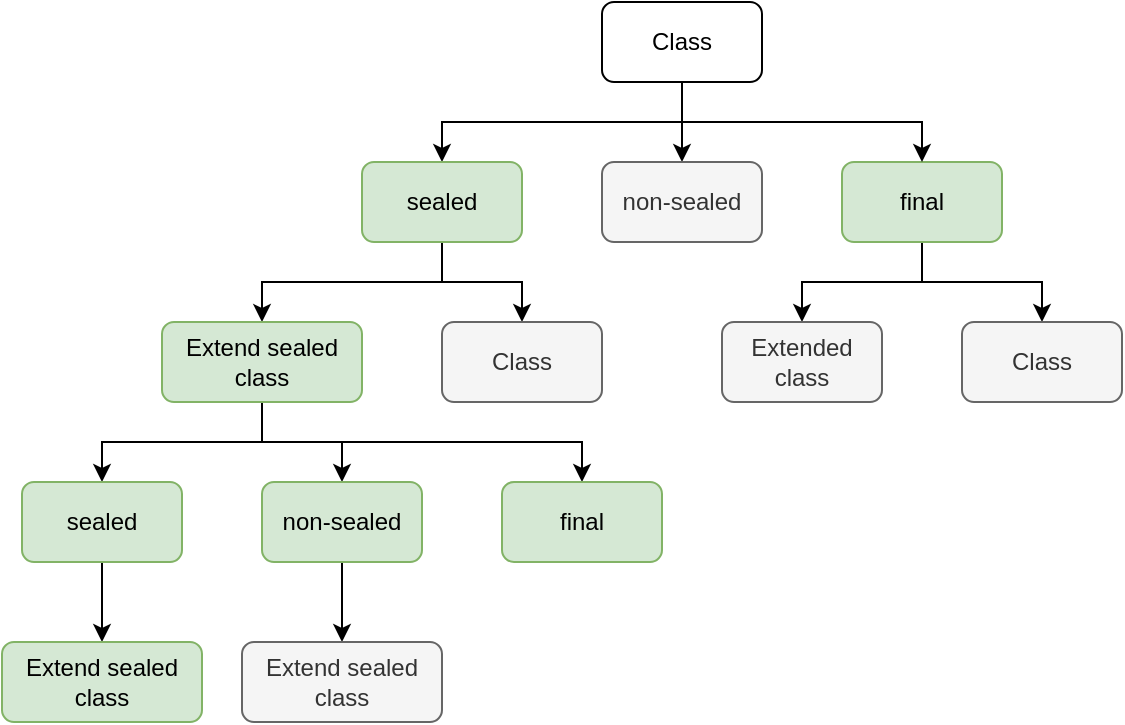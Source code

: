 <mxfile version="26.0.14" pages="4">
  <diagram name="Page-1" id="Y1XRx36WoZQGSGLYm_jw">
    <mxGraphModel dx="1416" dy="715" grid="0" gridSize="10" guides="1" tooltips="1" connect="1" arrows="1" fold="1" page="1" pageScale="1" pageWidth="827" pageHeight="1169" math="0" shadow="0">
      <root>
        <mxCell id="0" />
        <mxCell id="1" parent="0" />
        <mxCell id="uKwft441ilcb6tmGappP-7" style="edgeStyle=orthogonalEdgeStyle;rounded=0;orthogonalLoop=1;jettySize=auto;html=1;exitX=0.5;exitY=1;exitDx=0;exitDy=0;entryX=0.5;entryY=0;entryDx=0;entryDy=0;" parent="1" source="uKwft441ilcb6tmGappP-1" target="uKwft441ilcb6tmGappP-3" edge="1">
          <mxGeometry relative="1" as="geometry" />
        </mxCell>
        <mxCell id="uKwft441ilcb6tmGappP-12" style="edgeStyle=orthogonalEdgeStyle;rounded=0;orthogonalLoop=1;jettySize=auto;html=1;exitX=0.5;exitY=1;exitDx=0;exitDy=0;entryX=0.5;entryY=0;entryDx=0;entryDy=0;" parent="1" source="uKwft441ilcb6tmGappP-1" target="uKwft441ilcb6tmGappP-5" edge="1">
          <mxGeometry relative="1" as="geometry" />
        </mxCell>
        <mxCell id="uKwft441ilcb6tmGappP-1" value="Class" style="rounded=1;whiteSpace=wrap;html=1;" parent="1" vertex="1">
          <mxGeometry x="320" y="120" width="80" height="40" as="geometry" />
        </mxCell>
        <mxCell id="uKwft441ilcb6tmGappP-10" style="edgeStyle=orthogonalEdgeStyle;rounded=0;orthogonalLoop=1;jettySize=auto;html=1;exitX=0.5;exitY=1;exitDx=0;exitDy=0;entryX=0.5;entryY=0;entryDx=0;entryDy=0;" parent="1" source="uKwft441ilcb6tmGappP-3" target="uKwft441ilcb6tmGappP-9" edge="1">
          <mxGeometry relative="1" as="geometry" />
        </mxCell>
        <mxCell id="uKwft441ilcb6tmGappP-13" style="edgeStyle=orthogonalEdgeStyle;rounded=0;orthogonalLoop=1;jettySize=auto;html=1;exitX=0.5;exitY=1;exitDx=0;exitDy=0;entryX=0.5;entryY=0;entryDx=0;entryDy=0;" parent="1" source="uKwft441ilcb6tmGappP-3" target="uKwft441ilcb6tmGappP-11" edge="1">
          <mxGeometry relative="1" as="geometry" />
        </mxCell>
        <mxCell id="uKwft441ilcb6tmGappP-3" value="sealed" style="rounded=1;whiteSpace=wrap;html=1;fillColor=#d5e8d4;strokeColor=#82b366;" parent="1" vertex="1">
          <mxGeometry x="200" y="200" width="80" height="40" as="geometry" />
        </mxCell>
        <mxCell id="uKwft441ilcb6tmGappP-5" value="non-sealed" style="rounded=1;whiteSpace=wrap;html=1;fillColor=#f5f5f5;fontColor=#333333;strokeColor=#666666;" parent="1" vertex="1">
          <mxGeometry x="320" y="200" width="80" height="40" as="geometry" />
        </mxCell>
        <mxCell id="uKwft441ilcb6tmGappP-23" style="edgeStyle=orthogonalEdgeStyle;rounded=0;orthogonalLoop=1;jettySize=auto;html=1;exitX=0.5;exitY=1;exitDx=0;exitDy=0;" parent="1" source="uKwft441ilcb6tmGappP-6" target="uKwft441ilcb6tmGappP-22" edge="1">
          <mxGeometry relative="1" as="geometry" />
        </mxCell>
        <mxCell id="uKwft441ilcb6tmGappP-24" style="edgeStyle=orthogonalEdgeStyle;rounded=0;orthogonalLoop=1;jettySize=auto;html=1;exitX=0.5;exitY=1;exitDx=0;exitDy=0;" parent="1" source="uKwft441ilcb6tmGappP-6" target="uKwft441ilcb6tmGappP-21" edge="1">
          <mxGeometry relative="1" as="geometry" />
        </mxCell>
        <mxCell id="uKwft441ilcb6tmGappP-6" value="final" style="rounded=1;whiteSpace=wrap;html=1;fillColor=#d5e8d4;strokeColor=#82b366;" parent="1" vertex="1">
          <mxGeometry x="440" y="200" width="80" height="40" as="geometry" />
        </mxCell>
        <mxCell id="uKwft441ilcb6tmGappP-8" style="edgeStyle=orthogonalEdgeStyle;rounded=0;orthogonalLoop=1;jettySize=auto;html=1;exitX=0.5;exitY=1;exitDx=0;exitDy=0;entryX=0.5;entryY=0;entryDx=0;entryDy=0;" parent="1" source="uKwft441ilcb6tmGappP-1" target="uKwft441ilcb6tmGappP-6" edge="1">
          <mxGeometry relative="1" as="geometry" />
        </mxCell>
        <mxCell id="uKwft441ilcb6tmGappP-15" style="edgeStyle=orthogonalEdgeStyle;rounded=0;orthogonalLoop=1;jettySize=auto;html=1;exitX=0.5;exitY=1;exitDx=0;exitDy=0;entryX=0.5;entryY=0;entryDx=0;entryDy=0;" parent="1" source="uKwft441ilcb6tmGappP-9" target="uKwft441ilcb6tmGappP-14" edge="1">
          <mxGeometry relative="1" as="geometry" />
        </mxCell>
        <mxCell id="uKwft441ilcb6tmGappP-17" style="edgeStyle=orthogonalEdgeStyle;rounded=0;orthogonalLoop=1;jettySize=auto;html=1;exitX=0.5;exitY=1;exitDx=0;exitDy=0;entryX=0.5;entryY=0;entryDx=0;entryDy=0;" parent="1" source="uKwft441ilcb6tmGappP-9" target="uKwft441ilcb6tmGappP-16" edge="1">
          <mxGeometry relative="1" as="geometry" />
        </mxCell>
        <mxCell id="uKwft441ilcb6tmGappP-19" style="edgeStyle=orthogonalEdgeStyle;rounded=0;orthogonalLoop=1;jettySize=auto;html=1;exitX=0.5;exitY=1;exitDx=0;exitDy=0;entryX=0.5;entryY=0;entryDx=0;entryDy=0;" parent="1" source="uKwft441ilcb6tmGappP-9" target="uKwft441ilcb6tmGappP-18" edge="1">
          <mxGeometry relative="1" as="geometry" />
        </mxCell>
        <mxCell id="uKwft441ilcb6tmGappP-9" value="Extend sealed class" style="rounded=1;whiteSpace=wrap;html=1;fillColor=#d5e8d4;strokeColor=#82b366;" parent="1" vertex="1">
          <mxGeometry x="100" y="280" width="100" height="40" as="geometry" />
        </mxCell>
        <mxCell id="uKwft441ilcb6tmGappP-11" value="Class" style="rounded=1;whiteSpace=wrap;html=1;fillColor=#f5f5f5;fontColor=#333333;strokeColor=#666666;" parent="1" vertex="1">
          <mxGeometry x="240" y="280" width="80" height="40" as="geometry" />
        </mxCell>
        <mxCell id="uKwft441ilcb6tmGappP-28" style="edgeStyle=orthogonalEdgeStyle;rounded=0;orthogonalLoop=1;jettySize=auto;html=1;exitX=0.5;exitY=1;exitDx=0;exitDy=0;entryX=0.5;entryY=0;entryDx=0;entryDy=0;" parent="1" source="uKwft441ilcb6tmGappP-14" target="uKwft441ilcb6tmGappP-26" edge="1">
          <mxGeometry relative="1" as="geometry" />
        </mxCell>
        <mxCell id="uKwft441ilcb6tmGappP-14" value="sealed" style="rounded=1;whiteSpace=wrap;html=1;fillColor=#d5e8d4;strokeColor=#82b366;" parent="1" vertex="1">
          <mxGeometry x="30" y="360" width="80" height="40" as="geometry" />
        </mxCell>
        <mxCell id="uKwft441ilcb6tmGappP-29" style="edgeStyle=orthogonalEdgeStyle;rounded=0;orthogonalLoop=1;jettySize=auto;html=1;exitX=0.5;exitY=1;exitDx=0;exitDy=0;entryX=0.5;entryY=0;entryDx=0;entryDy=0;" parent="1" source="uKwft441ilcb6tmGappP-16" target="uKwft441ilcb6tmGappP-27" edge="1">
          <mxGeometry relative="1" as="geometry" />
        </mxCell>
        <mxCell id="uKwft441ilcb6tmGappP-16" value="non-sealed" style="rounded=1;whiteSpace=wrap;html=1;fillColor=#d5e8d4;strokeColor=#82b366;" parent="1" vertex="1">
          <mxGeometry x="150" y="360" width="80" height="40" as="geometry" />
        </mxCell>
        <mxCell id="uKwft441ilcb6tmGappP-18" value="final" style="rounded=1;whiteSpace=wrap;html=1;fillColor=#d5e8d4;strokeColor=#82b366;" parent="1" vertex="1">
          <mxGeometry x="270" y="360" width="80" height="40" as="geometry" />
        </mxCell>
        <mxCell id="uKwft441ilcb6tmGappP-21" value="Class" style="rounded=1;whiteSpace=wrap;html=1;fillColor=#f5f5f5;fontColor=#333333;strokeColor=#666666;" parent="1" vertex="1">
          <mxGeometry x="500" y="280" width="80" height="40" as="geometry" />
        </mxCell>
        <mxCell id="uKwft441ilcb6tmGappP-22" value="Extended class" style="rounded=1;whiteSpace=wrap;html=1;fillColor=#f5f5f5;fontColor=#333333;strokeColor=#666666;" parent="1" vertex="1">
          <mxGeometry x="380" y="280" width="80" height="40" as="geometry" />
        </mxCell>
        <mxCell id="uKwft441ilcb6tmGappP-26" value="Extend sealed class" style="rounded=1;whiteSpace=wrap;html=1;fillColor=#d5e8d4;strokeColor=#82b366;" parent="1" vertex="1">
          <mxGeometry x="20" y="440" width="100" height="40" as="geometry" />
        </mxCell>
        <mxCell id="uKwft441ilcb6tmGappP-27" value="Extend sealed class" style="rounded=1;whiteSpace=wrap;html=1;fillColor=#f5f5f5;strokeColor=#666666;fontColor=#333333;" parent="1" vertex="1">
          <mxGeometry x="140" y="440" width="100" height="40" as="geometry" />
        </mxCell>
      </root>
    </mxGraphModel>
  </diagram>
  <diagram id="vR49B_GmdktZoVyrqmrl" name="JPA - detach merge refresh">
    <mxGraphModel dx="954" dy="529" grid="0" gridSize="10" guides="1" tooltips="1" connect="1" arrows="1" fold="1" page="1" pageScale="1" pageWidth="827" pageHeight="1169" math="0" shadow="0">
      <root>
        <mxCell id="0" />
        <mxCell id="1" parent="0" />
        <mxCell id="8e2gAmPYL23IriSbPiYr-1" value="" style="shape=cylinder3;whiteSpace=wrap;html=1;boundedLbl=1;backgroundOutline=1;size=15;fillColor=#dae8fc;strokeColor=#6c8ebf;" vertex="1" parent="1">
          <mxGeometry x="360" y="100" width="60" height="80" as="geometry" />
        </mxCell>
        <mxCell id="8e2gAmPYL23IriSbPiYr-2" value="EM" style="text;html=1;align=center;verticalAlign=middle;resizable=0;points=[];autosize=1;strokeColor=none;fillColor=none;" vertex="1" parent="1">
          <mxGeometry x="260" y="125" width="40" height="30" as="geometry" />
        </mxCell>
        <mxCell id="8e2gAmPYL23IriSbPiYr-3" style="edgeStyle=orthogonalEdgeStyle;rounded=0;orthogonalLoop=1;jettySize=auto;html=1;entryX=0;entryY=0.5;entryDx=0;entryDy=0;entryPerimeter=0;" edge="1" parent="1" source="8e2gAmPYL23IriSbPiYr-2" target="8e2gAmPYL23IriSbPiYr-1">
          <mxGeometry relative="1" as="geometry" />
        </mxCell>
        <mxCell id="8e2gAmPYL23IriSbPiYr-8" style="edgeStyle=orthogonalEdgeStyle;rounded=0;orthogonalLoop=1;jettySize=auto;html=1;entryX=0.5;entryY=0;entryDx=0;entryDy=0;" edge="1" parent="1" source="8e2gAmPYL23IriSbPiYr-5" target="8e2gAmPYL23IriSbPiYr-7">
          <mxGeometry relative="1" as="geometry" />
        </mxCell>
        <mxCell id="8e2gAmPYL23IriSbPiYr-5" value="Bean &quot;User&quot;" style="text;html=1;align=center;verticalAlign=middle;resizable=0;points=[];autosize=1;strokeColor=none;fillColor=none;" vertex="1" parent="1">
          <mxGeometry x="120" y="170" width="90" height="30" as="geometry" />
        </mxCell>
        <mxCell id="8e2gAmPYL23IriSbPiYr-6" value="" style="endArrow=classic;html=1;rounded=0;exitX=0.933;exitY=0.033;exitDx=0;exitDy=0;exitPerimeter=0;entryX=-0.025;entryY=0.5;entryDx=0;entryDy=0;entryPerimeter=0;" edge="1" parent="1" source="8e2gAmPYL23IriSbPiYr-5" target="8e2gAmPYL23IriSbPiYr-2">
          <mxGeometry width="50" height="50" relative="1" as="geometry">
            <mxPoint x="340" y="300" as="sourcePoint" />
            <mxPoint x="390" y="250" as="targetPoint" />
          </mxGeometry>
        </mxCell>
        <mxCell id="8e2gAmPYL23IriSbPiYr-7" value="Travail sur le Bean User" style="rounded=0;whiteSpace=wrap;html=1;" vertex="1" parent="1">
          <mxGeometry x="105" y="240" width="120" height="60" as="geometry" />
        </mxCell>
        <mxCell id="8e2gAmPYL23IriSbPiYr-11" value="" style="group" vertex="1" connectable="0" parent="1">
          <mxGeometry x="220" y="147" width="20" height="20" as="geometry" />
        </mxCell>
        <mxCell id="8e2gAmPYL23IriSbPiYr-9" value="" style="endArrow=none;html=1;rounded=0;strokeWidth=2;" edge="1" parent="8e2gAmPYL23IriSbPiYr-11">
          <mxGeometry width="50" height="50" relative="1" as="geometry">
            <mxPoint y="20" as="sourcePoint" />
            <mxPoint x="20" as="targetPoint" />
          </mxGeometry>
        </mxCell>
        <mxCell id="8e2gAmPYL23IriSbPiYr-10" value="" style="endArrow=none;html=1;rounded=0;strokeWidth=2;" edge="1" parent="8e2gAmPYL23IriSbPiYr-11">
          <mxGeometry width="50" height="50" relative="1" as="geometry">
            <mxPoint as="sourcePoint" />
            <mxPoint x="20" y="20" as="targetPoint" />
          </mxGeometry>
        </mxCell>
        <mxCell id="8e2gAmPYL23IriSbPiYr-13" style="edgeStyle=orthogonalEdgeStyle;rounded=0;orthogonalLoop=1;jettySize=auto;html=1;" edge="1" parent="1" source="8e2gAmPYL23IriSbPiYr-12">
          <mxGeometry relative="1" as="geometry">
            <mxPoint x="230" y="160" as="targetPoint" />
          </mxGeometry>
        </mxCell>
        <mxCell id="8e2gAmPYL23IriSbPiYr-12" value="em.detach(user)" style="text;html=1;align=center;verticalAlign=middle;resizable=0;points=[];autosize=1;strokeColor=none;fillColor=none;fontStyle=1" vertex="1" parent="1">
          <mxGeometry x="175" y="28" width="110" height="30" as="geometry" />
        </mxCell>
        <mxCell id="8e2gAmPYL23IriSbPiYr-15" value="" style="endArrow=none;html=1;rounded=0;exitX=1;exitY=0;exitDx=0;exitDy=0;" edge="1" parent="1" source="8e2gAmPYL23IriSbPiYr-7">
          <mxGeometry width="50" height="50" relative="1" as="geometry">
            <mxPoint x="370" y="280" as="sourcePoint" />
            <mxPoint x="280" y="200" as="targetPoint" />
          </mxGeometry>
        </mxCell>
        <mxCell id="8e2gAmPYL23IriSbPiYr-16" value="" style="endArrow=classic;html=1;rounded=0;entryX=0.825;entryY=1.033;entryDx=0;entryDy=0;entryPerimeter=0;" edge="1" parent="1" target="8e2gAmPYL23IriSbPiYr-2">
          <mxGeometry width="50" height="50" relative="1" as="geometry">
            <mxPoint x="280" y="200" as="sourcePoint" />
            <mxPoint x="420" y="230" as="targetPoint" />
          </mxGeometry>
        </mxCell>
        <mxCell id="8e2gAmPYL23IriSbPiYr-22" style="edgeStyle=orthogonalEdgeStyle;rounded=0;orthogonalLoop=1;jettySize=auto;html=1;" edge="1" parent="1" source="8e2gAmPYL23IriSbPiYr-17">
          <mxGeometry relative="1" as="geometry">
            <mxPoint x="280" y="210" as="targetPoint" />
          </mxGeometry>
        </mxCell>
        <mxCell id="8e2gAmPYL23IriSbPiYr-17" value="em.merge(user)" style="text;html=1;align=center;verticalAlign=middle;resizable=0;points=[];autosize=1;strokeColor=none;fillColor=none;fontStyle=1" vertex="1" parent="1">
          <mxGeometry x="260" y="255" width="110" height="30" as="geometry" />
        </mxCell>
        <mxCell id="8e2gAmPYL23IriSbPiYr-20" value="" style="group" vertex="1" connectable="0" parent="1">
          <mxGeometry x="330" y="230" width="20" height="20" as="geometry" />
        </mxCell>
        <mxCell id="8e2gAmPYL23IriSbPiYr-18" value="" style="endArrow=none;html=1;rounded=0;strokeWidth=2;strokeColor=#17BF81;" edge="1" parent="8e2gAmPYL23IriSbPiYr-20">
          <mxGeometry width="50" height="50" relative="1" as="geometry">
            <mxPoint x="10" y="20" as="sourcePoint" />
            <mxPoint x="10" as="targetPoint" />
          </mxGeometry>
        </mxCell>
        <mxCell id="8e2gAmPYL23IriSbPiYr-19" value="" style="endArrow=none;html=1;rounded=0;strokeWidth=2;strokeColor=#17BF81;" edge="1" parent="8e2gAmPYL23IriSbPiYr-20">
          <mxGeometry width="50" height="50" relative="1" as="geometry">
            <mxPoint y="10" as="sourcePoint" />
            <mxPoint x="20" y="10" as="targetPoint" />
          </mxGeometry>
        </mxCell>
      </root>
    </mxGraphModel>
  </diagram>
  <diagram id="gzkDYGMgzZcGGWxI1ni9" name="JPA - Cycle de vie">
    <mxGraphModel dx="954" dy="529" grid="0" gridSize="10" guides="1" tooltips="1" connect="1" arrows="1" fold="1" page="1" pageScale="1" pageWidth="827" pageHeight="1169" math="0" shadow="0">
      <root>
        <mxCell id="0" />
        <mxCell id="1" parent="0" />
        <mxCell id="UIW74qAR3s-9zwTkYXc8-4" style="edgeStyle=orthogonalEdgeStyle;rounded=0;orthogonalLoop=1;jettySize=auto;html=1;exitX=1;exitY=0.5;exitDx=0;exitDy=0;entryX=0;entryY=0.5;entryDx=0;entryDy=0;" edge="1" parent="1" source="UIW74qAR3s-9zwTkYXc8-1">
          <mxGeometry relative="1" as="geometry">
            <mxPoint x="360" y="145" as="targetPoint" />
          </mxGeometry>
        </mxCell>
        <mxCell id="UIW74qAR3s-9zwTkYXc8-1" value="NEW" style="text;html=1;align=center;verticalAlign=middle;whiteSpace=wrap;rounded=0;fontStyle=1" vertex="1" parent="1">
          <mxGeometry x="200" y="130" width="60" height="30" as="geometry" />
        </mxCell>
        <mxCell id="UIW74qAR3s-9zwTkYXc8-5" value="em.persist" style="text;html=1;align=center;verticalAlign=middle;resizable=0;points=[];autosize=1;strokeColor=none;fillColor=none;" vertex="1" parent="1">
          <mxGeometry x="270" y="110" width="80" height="30" as="geometry" />
        </mxCell>
        <mxCell id="UIW74qAR3s-9zwTkYXc8-8" style="edgeStyle=orthogonalEdgeStyle;rounded=0;orthogonalLoop=1;jettySize=auto;html=1;exitX=0.5;exitY=1;exitDx=0;exitDy=0;entryX=0.5;entryY=0;entryDx=0;entryDy=0;" edge="1" parent="1" source="UIW74qAR3s-9zwTkYXc8-6" target="UIW74qAR3s-9zwTkYXc8-7">
          <mxGeometry relative="1" as="geometry" />
        </mxCell>
        <mxCell id="UIW74qAR3s-9zwTkYXc8-14" style="edgeStyle=orthogonalEdgeStyle;rounded=0;orthogonalLoop=1;jettySize=auto;html=1;exitX=0.25;exitY=0;exitDx=0;exitDy=0;entryX=0.25;entryY=1;entryDx=0;entryDy=0;" edge="1" parent="1" source="UIW74qAR3s-9zwTkYXc8-6" target="UIW74qAR3s-9zwTkYXc8-10">
          <mxGeometry relative="1" as="geometry" />
        </mxCell>
        <mxCell id="UIW74qAR3s-9zwTkYXc8-6" value="MANAGED" style="text;html=1;align=center;verticalAlign=middle;whiteSpace=wrap;rounded=0;fontStyle=1" vertex="1" parent="1">
          <mxGeometry x="380" y="130" width="60" height="30" as="geometry" />
        </mxCell>
        <mxCell id="UIW74qAR3s-9zwTkYXc8-7" value="REMOVED" style="text;html=1;align=center;verticalAlign=middle;whiteSpace=wrap;rounded=0;fontStyle=1" vertex="1" parent="1">
          <mxGeometry x="380" y="200" width="60" height="30" as="geometry" />
        </mxCell>
        <mxCell id="UIW74qAR3s-9zwTkYXc8-9" value="em.remove" style="text;html=1;align=center;verticalAlign=middle;resizable=0;points=[];autosize=1;strokeColor=none;fillColor=none;" vertex="1" parent="1">
          <mxGeometry x="414" y="170" width="80" height="30" as="geometry" />
        </mxCell>
        <mxCell id="UIW74qAR3s-9zwTkYXc8-15" style="edgeStyle=orthogonalEdgeStyle;rounded=0;orthogonalLoop=1;jettySize=auto;html=1;exitX=0.75;exitY=1;exitDx=0;exitDy=0;entryX=0.75;entryY=0;entryDx=0;entryDy=0;" edge="1" parent="1" source="UIW74qAR3s-9zwTkYXc8-10" target="UIW74qAR3s-9zwTkYXc8-6">
          <mxGeometry relative="1" as="geometry" />
        </mxCell>
        <mxCell id="UIW74qAR3s-9zwTkYXc8-10" value="DETACHED" style="text;html=1;align=center;verticalAlign=middle;whiteSpace=wrap;rounded=0;fontStyle=1" vertex="1" parent="1">
          <mxGeometry x="380" y="40" width="60" height="30" as="geometry" />
        </mxCell>
        <mxCell id="UIW74qAR3s-9zwTkYXc8-13" value="em.detach" style="text;html=1;align=center;verticalAlign=middle;resizable=0;points=[];autosize=1;strokeColor=none;fillColor=none;" vertex="1" parent="1">
          <mxGeometry x="314" y="70" width="80" height="30" as="geometry" />
        </mxCell>
        <mxCell id="UIW74qAR3s-9zwTkYXc8-16" value="em.merge" style="text;html=1;align=center;verticalAlign=middle;resizable=0;points=[];autosize=1;strokeColor=none;fillColor=none;" vertex="1" parent="1">
          <mxGeometry x="427" y="70" width="80" height="30" as="geometry" />
        </mxCell>
        <mxCell id="UIW74qAR3s-9zwTkYXc8-17" style="edgeStyle=orthogonalEdgeStyle;rounded=0;orthogonalLoop=1;jettySize=auto;html=1;exitX=1;exitY=0.25;exitDx=0;exitDy=0;entryX=1;entryY=0.75;entryDx=0;entryDy=0;" edge="1" parent="1" source="UIW74qAR3s-9zwTkYXc8-6" target="UIW74qAR3s-9zwTkYXc8-6">
          <mxGeometry relative="1" as="geometry">
            <Array as="points">
              <mxPoint x="460" y="138" />
              <mxPoint x="460" y="153" />
            </Array>
          </mxGeometry>
        </mxCell>
        <mxCell id="UIW74qAR3s-9zwTkYXc8-18" value="em.refresh" style="text;html=1;align=center;verticalAlign=middle;resizable=0;points=[];autosize=1;strokeColor=none;fillColor=none;" vertex="1" parent="1">
          <mxGeometry x="460" y="130" width="80" height="30" as="geometry" />
        </mxCell>
      </root>
    </mxGraphModel>
  </diagram>
  <diagram id="Z1h8ECX8rQUql1VUIFxh" name="AccountMe">
    <mxGraphModel dx="2832" dy="1430" grid="1" gridSize="10" guides="1" tooltips="1" connect="1" arrows="1" fold="1" page="1" pageScale="1" pageWidth="827" pageHeight="1169" math="0" shadow="0">
      <root>
        <mxCell id="0" />
        <mxCell id="1" parent="0" />
        <mxCell id="c2e_7k0j0S8OTlrdy8KA-2" value="" style="shape=cylinder3;whiteSpace=wrap;html=1;boundedLbl=1;backgroundOutline=1;size=7;fillColor=#f5f5f5;fontColor=#333333;strokeColor=#666666;" parent="1" vertex="1">
          <mxGeometry x="120" y="40" width="40" height="50" as="geometry" />
        </mxCell>
        <mxCell id="c2e_7k0j0S8OTlrdy8KA-3" value="Trade Republik" style="text;html=1;align=center;verticalAlign=middle;resizable=0;points=[];autosize=1;strokeColor=none;fillColor=none;" parent="1" vertex="1">
          <mxGeometry x="90" y="10" width="100" height="30" as="geometry" />
        </mxCell>
        <mxCell id="c2e_7k0j0S8OTlrdy8KA-4" value="" style="shape=cylinder3;whiteSpace=wrap;html=1;boundedLbl=1;backgroundOutline=1;size=7;fillColor=#f8cecc;strokeColor=#b85450;" parent="1" vertex="1">
          <mxGeometry x="230" y="40" width="40" height="50" as="geometry" />
        </mxCell>
        <mxCell id="c2e_7k0j0S8OTlrdy8KA-5" value="Caisse d&#39;Epargne" style="text;html=1;align=center;verticalAlign=middle;resizable=0;points=[];autosize=1;strokeColor=none;fillColor=none;" parent="1" vertex="1">
          <mxGeometry x="190" y="10" width="120" height="30" as="geometry" />
        </mxCell>
        <mxCell id="c2e_7k0j0S8OTlrdy8KA-7" value="" style="shape=cylinder3;whiteSpace=wrap;html=1;boundedLbl=1;backgroundOutline=1;size=7;fillColor=#dae8fc;strokeColor=#6c8ebf;" parent="1" vertex="1">
          <mxGeometry x="350" y="40" width="40" height="50" as="geometry" />
        </mxCell>
        <mxCell id="c2e_7k0j0S8OTlrdy8KA-8" value="Banque Populaire" style="text;html=1;align=center;verticalAlign=middle;resizable=0;points=[];autosize=1;strokeColor=none;fillColor=none;" parent="1" vertex="1">
          <mxGeometry x="310" y="10" width="120" height="30" as="geometry" />
        </mxCell>
        <mxCell id="c2e_7k0j0S8OTlrdy8KA-9" value="..." style="text;html=1;align=center;verticalAlign=middle;resizable=0;points=[];autosize=1;strokeColor=none;fillColor=none;fontStyle=1" parent="1" vertex="1">
          <mxGeometry x="450" y="10" width="30" height="30" as="geometry" />
        </mxCell>
        <mxCell id="c2e_7k0j0S8OTlrdy8KA-10" value="" style="shape=cylinder3;whiteSpace=wrap;html=1;boundedLbl=1;backgroundOutline=1;size=7;fillColor=#d5e8d4;strokeColor=#82b366;" parent="1" vertex="1">
          <mxGeometry x="530" y="40" width="40" height="50" as="geometry" />
        </mxCell>
        <mxCell id="c2e_7k0j0S8OTlrdy8KA-11" value="Green Got" style="text;html=1;align=center;verticalAlign=middle;resizable=0;points=[];autosize=1;strokeColor=none;fillColor=none;" parent="1" vertex="1">
          <mxGeometry x="510" y="10" width="80" height="30" as="geometry" />
        </mxCell>
        <mxCell id="c2e_7k0j0S8OTlrdy8KA-70" style="edgeStyle=orthogonalEdgeStyle;rounded=0;orthogonalLoop=1;jettySize=auto;html=1;exitX=1;exitY=0.5;exitDx=0;exitDy=0;entryX=0;entryY=0.5;entryDx=0;entryDy=0;" parent="1" source="c2e_7k0j0S8OTlrdy8KA-14" target="c2e_7k0j0S8OTlrdy8KA-40" edge="1">
          <mxGeometry relative="1" as="geometry" />
        </mxCell>
        <mxCell id="c2e_7k0j0S8OTlrdy8KA-14" value="Front" style="rounded=1;whiteSpace=wrap;html=1;" parent="1" vertex="1">
          <mxGeometry x="90" y="300" width="530" height="30" as="geometry" />
        </mxCell>
        <mxCell id="c2e_7k0j0S8OTlrdy8KA-16" value="PDF&lt;div&gt;Format TR&lt;/div&gt;" style="shape=note;whiteSpace=wrap;html=1;backgroundOutline=1;darkOpacity=0.05;size=9;fontSize=10;" parent="1" vertex="1">
          <mxGeometry x="110" y="120" width="60" height="50" as="geometry" />
        </mxCell>
        <mxCell id="c2e_7k0j0S8OTlrdy8KA-17" value="CSV&lt;div&gt;Format CE&lt;/div&gt;" style="shape=note;whiteSpace=wrap;html=1;backgroundOutline=1;darkOpacity=0.05;size=9;fontSize=10;" parent="1" vertex="1">
          <mxGeometry x="220" y="120" width="60" height="50" as="geometry" />
        </mxCell>
        <mxCell id="c2e_7k0j0S8OTlrdy8KA-18" value="CSV&lt;div&gt;Format BPN&lt;/div&gt;" style="shape=note;whiteSpace=wrap;html=1;backgroundOutline=1;darkOpacity=0.05;size=9;fontSize=10;" parent="1" vertex="1">
          <mxGeometry x="340" y="120" width="60" height="50" as="geometry" />
        </mxCell>
        <mxCell id="c2e_7k0j0S8OTlrdy8KA-20" value="&lt;div&gt;CSV&lt;/div&gt;" style="shape=note;whiteSpace=wrap;html=1;backgroundOutline=1;darkOpacity=0.05;size=9;fontSize=10;" parent="1" vertex="1">
          <mxGeometry x="110" y="210" width="60" height="50" as="geometry" />
        </mxCell>
        <mxCell id="c2e_7k0j0S8OTlrdy8KA-21" style="edgeStyle=orthogonalEdgeStyle;rounded=0;orthogonalLoop=1;jettySize=auto;html=1;exitX=0.5;exitY=1;exitDx=0;exitDy=0;exitPerimeter=0;entryX=0.5;entryY=0;entryDx=0;entryDy=0;entryPerimeter=0;" parent="1" source="c2e_7k0j0S8OTlrdy8KA-16" target="c2e_7k0j0S8OTlrdy8KA-20" edge="1">
          <mxGeometry relative="1" as="geometry" />
        </mxCell>
        <mxCell id="c2e_7k0j0S8OTlrdy8KA-23" style="edgeStyle=orthogonalEdgeStyle;rounded=0;orthogonalLoop=1;jettySize=auto;html=1;exitX=0.5;exitY=1;exitDx=0;exitDy=0;exitPerimeter=0;entryX=0.094;entryY=0.05;entryDx=0;entryDy=0;entryPerimeter=0;" parent="1" source="c2e_7k0j0S8OTlrdy8KA-20" target="c2e_7k0j0S8OTlrdy8KA-14" edge="1">
          <mxGeometry relative="1" as="geometry" />
        </mxCell>
        <mxCell id="c2e_7k0j0S8OTlrdy8KA-24" style="edgeStyle=orthogonalEdgeStyle;rounded=0;orthogonalLoop=1;jettySize=auto;html=1;exitX=0.5;exitY=1;exitDx=0;exitDy=0;exitPerimeter=0;entryX=0.302;entryY=0.05;entryDx=0;entryDy=0;entryPerimeter=0;" parent="1" source="c2e_7k0j0S8OTlrdy8KA-17" target="c2e_7k0j0S8OTlrdy8KA-14" edge="1">
          <mxGeometry relative="1" as="geometry" />
        </mxCell>
        <mxCell id="c2e_7k0j0S8OTlrdy8KA-25" style="edgeStyle=orthogonalEdgeStyle;rounded=0;orthogonalLoop=1;jettySize=auto;html=1;exitX=0.5;exitY=1;exitDx=0;exitDy=0;exitPerimeter=0;entryX=0.528;entryY=-0.05;entryDx=0;entryDy=0;entryPerimeter=0;" parent="1" source="c2e_7k0j0S8OTlrdy8KA-18" target="c2e_7k0j0S8OTlrdy8KA-14" edge="1">
          <mxGeometry relative="1" as="geometry" />
        </mxCell>
        <mxCell id="c2e_7k0j0S8OTlrdy8KA-26" value="" style="sketch=0;outlineConnect=0;fontColor=#232F3E;gradientColor=none;fillColor=#232F3D;strokeColor=none;dashed=0;verticalLabelPosition=bottom;verticalAlign=top;align=center;html=1;fontSize=12;fontStyle=0;aspect=fixed;pointerEvents=1;shape=mxgraph.aws4.gear;" parent="1" vertex="1">
          <mxGeometry x="80" y="173" width="30" height="30" as="geometry" />
        </mxCell>
        <mxCell id="c2e_7k0j0S8OTlrdy8KA-27" value="TR&lt;div&gt;Converter&lt;/div&gt;" style="text;html=1;align=center;verticalAlign=middle;resizable=0;points=[];autosize=1;strokeColor=none;fillColor=none;" parent="1" vertex="1">
          <mxGeometry x="10" y="168" width="80" height="40" as="geometry" />
        </mxCell>
        <mxCell id="c2e_7k0j0S8OTlrdy8KA-31" style="edgeStyle=orthogonalEdgeStyle;rounded=0;orthogonalLoop=1;jettySize=auto;html=1;exitX=0.5;exitY=1;exitDx=0;exitDy=0;exitPerimeter=0;entryX=0.5;entryY=0;entryDx=0;entryDy=0;entryPerimeter=0;" parent="1" source="c2e_7k0j0S8OTlrdy8KA-2" target="c2e_7k0j0S8OTlrdy8KA-16" edge="1">
          <mxGeometry relative="1" as="geometry" />
        </mxCell>
        <mxCell id="c2e_7k0j0S8OTlrdy8KA-33" style="edgeStyle=orthogonalEdgeStyle;rounded=0;orthogonalLoop=1;jettySize=auto;html=1;exitX=0.5;exitY=1;exitDx=0;exitDy=0;exitPerimeter=0;entryX=0.5;entryY=0;entryDx=0;entryDy=0;entryPerimeter=0;" parent="1" source="c2e_7k0j0S8OTlrdy8KA-4" target="c2e_7k0j0S8OTlrdy8KA-17" edge="1">
          <mxGeometry relative="1" as="geometry" />
        </mxCell>
        <mxCell id="c2e_7k0j0S8OTlrdy8KA-34" style="edgeStyle=orthogonalEdgeStyle;rounded=0;orthogonalLoop=1;jettySize=auto;html=1;exitX=0.5;exitY=1;exitDx=0;exitDy=0;exitPerimeter=0;entryX=0.5;entryY=0;entryDx=0;entryDy=0;entryPerimeter=0;" parent="1" source="c2e_7k0j0S8OTlrdy8KA-7" target="c2e_7k0j0S8OTlrdy8KA-18" edge="1">
          <mxGeometry relative="1" as="geometry" />
        </mxCell>
        <mxCell id="c2e_7k0j0S8OTlrdy8KA-36" value="XML&lt;div&gt;Format GG&lt;/div&gt;" style="shape=note;whiteSpace=wrap;html=1;backgroundOutline=1;darkOpacity=0.05;size=9;fontSize=10;" parent="1" vertex="1">
          <mxGeometry x="520" y="120" width="60" height="50" as="geometry" />
        </mxCell>
        <mxCell id="c2e_7k0j0S8OTlrdy8KA-37" style="edgeStyle=orthogonalEdgeStyle;rounded=0;orthogonalLoop=1;jettySize=auto;html=1;exitX=0.5;exitY=1;exitDx=0;exitDy=0;exitPerimeter=0;entryX=0.5;entryY=0;entryDx=0;entryDy=0;entryPerimeter=0;" parent="1" source="c2e_7k0j0S8OTlrdy8KA-10" target="c2e_7k0j0S8OTlrdy8KA-36" edge="1">
          <mxGeometry relative="1" as="geometry" />
        </mxCell>
        <mxCell id="c2e_7k0j0S8OTlrdy8KA-57" style="edgeStyle=orthogonalEdgeStyle;rounded=0;orthogonalLoop=1;jettySize=auto;html=1;exitX=0.5;exitY=1;exitDx=0;exitDy=0;entryX=0.5;entryY=0;entryDx=0;entryDy=0;" parent="1" source="c2e_7k0j0S8OTlrdy8KA-40" target="c2e_7k0j0S8OTlrdy8KA-56" edge="1">
          <mxGeometry relative="1" as="geometry" />
        </mxCell>
        <mxCell id="c2e_7k0j0S8OTlrdy8KA-110" style="edgeStyle=orthogonalEdgeStyle;rounded=0;orthogonalLoop=1;jettySize=auto;html=1;exitX=1;exitY=0.5;exitDx=0;exitDy=0;" parent="1" source="c2e_7k0j0S8OTlrdy8KA-40" target="c2e_7k0j0S8OTlrdy8KA-109" edge="1">
          <mxGeometry relative="1" as="geometry" />
        </mxCell>
        <mxCell id="c2e_7k0j0S8OTlrdy8KA-40" value="" style="rounded=1;whiteSpace=wrap;html=1;arcSize=7;" parent="1" vertex="1">
          <mxGeometry x="720" y="110" width="320" height="190" as="geometry" />
        </mxCell>
        <mxCell id="c2e_7k0j0S8OTlrdy8KA-43" value="Front" style="text;html=1;align=center;verticalAlign=middle;resizable=0;points=[];autosize=1;strokeColor=none;fillColor=none;fontStyle=1" parent="1" vertex="1">
          <mxGeometry x="855" y="20" width="50" height="30" as="geometry" />
        </mxCell>
        <mxCell id="c2e_7k0j0S8OTlrdy8KA-47" value="Mapping des transactions d&#39;un CSV :&amp;nbsp;" style="text;html=1;align=center;verticalAlign=middle;resizable=0;points=[];autosize=1;strokeColor=none;fillColor=none;" parent="1" vertex="1">
          <mxGeometry x="770" y="160" width="220" height="30" as="geometry" />
        </mxCell>
        <mxCell id="c2e_7k0j0S8OTlrdy8KA-48" value="Import CSV" style="rounded=1;whiteSpace=wrap;html=1;" parent="1" vertex="1">
          <mxGeometry x="820" y="140" width="120" height="20" as="geometry" />
        </mxCell>
        <mxCell id="c2e_7k0j0S8OTlrdy8KA-49" value="Date *" style="text;html=1;align=left;verticalAlign=middle;resizable=0;points=[];autosize=1;strokeColor=none;fillColor=none;" parent="1" vertex="1">
          <mxGeometry x="732" y="181.5" width="60" height="30" as="geometry" />
        </mxCell>
        <mxCell id="c2e_7k0j0S8OTlrdy8KA-50" value="Montant *" style="text;html=1;align=left;verticalAlign=middle;resizable=0;points=[];autosize=1;strokeColor=none;fillColor=none;" parent="1" vertex="1">
          <mxGeometry x="732" y="198" width="70" height="30" as="geometry" />
        </mxCell>
        <mxCell id="c2e_7k0j0S8OTlrdy8KA-51" value="Information *" style="text;html=1;align=left;verticalAlign=middle;resizable=0;points=[];autosize=1;strokeColor=none;fillColor=none;" parent="1" vertex="1">
          <mxGeometry x="732" y="231" width="90" height="30" as="geometry" />
        </mxCell>
        <mxCell id="c2e_7k0j0S8OTlrdy8KA-52" value="Banque *" style="text;html=1;align=left;verticalAlign=middle;resizable=0;points=[];autosize=1;strokeColor=none;fillColor=none;" parent="1" vertex="1">
          <mxGeometry x="732" y="248" width="70" height="30" as="geometry" />
        </mxCell>
        <mxCell id="c2e_7k0j0S8OTlrdy8KA-146" style="edgeStyle=orthogonalEdgeStyle;rounded=0;orthogonalLoop=1;jettySize=auto;html=1;entryX=0.5;entryY=0;entryDx=0;entryDy=0;" parent="1" source="c2e_7k0j0S8OTlrdy8KA-56" target="c2e_7k0j0S8OTlrdy8KA-144" edge="1">
          <mxGeometry relative="1" as="geometry" />
        </mxCell>
        <mxCell id="c2e_7k0j0S8OTlrdy8KA-56" value="" style="rounded=1;whiteSpace=wrap;html=1;arcSize=7;" parent="1" vertex="1">
          <mxGeometry x="720" y="380" width="320" height="240" as="geometry" />
        </mxCell>
        <mxCell id="c2e_7k0j0S8OTlrdy8KA-59" value="Etape 1" style="text;html=1;align=center;verticalAlign=middle;resizable=0;points=[];autosize=1;strokeColor=none;fillColor=none;" parent="1" vertex="1">
          <mxGeometry x="1060" y="143" width="60" height="30" as="geometry" />
        </mxCell>
        <mxCell id="c2e_7k0j0S8OTlrdy8KA-60" value="Etape 2" style="text;html=1;align=center;verticalAlign=middle;resizable=0;points=[];autosize=1;strokeColor=none;fillColor=none;" parent="1" vertex="1">
          <mxGeometry x="1060" y="470" width="60" height="30" as="geometry" />
        </mxCell>
        <mxCell id="c2e_7k0j0S8OTlrdy8KA-66" value="Importer et mapper son format initial" style="text;html=1;align=left;verticalAlign=middle;resizable=0;points=[];autosize=1;strokeColor=none;fillColor=none;" parent="1" vertex="1">
          <mxGeometry x="720" y="80" width="220" height="30" as="geometry" />
        </mxCell>
        <mxCell id="c2e_7k0j0S8OTlrdy8KA-67" value="Catégoriser ses dépenses, transaction par transaction" style="text;html=1;align=left;verticalAlign=middle;resizable=0;points=[];autosize=1;strokeColor=none;fillColor=none;" parent="1" vertex="1">
          <mxGeometry x="720" y="350" width="310" height="30" as="geometry" />
        </mxCell>
        <mxCell id="c2e_7k0j0S8OTlrdy8KA-68" value="Référence émetteur" style="text;html=1;align=left;verticalAlign=middle;resizable=0;points=[];autosize=1;strokeColor=none;fillColor=none;" parent="1" vertex="1">
          <mxGeometry x="732" y="264.5" width="130" height="30" as="geometry" />
        </mxCell>
        <mxCell id="c2e_7k0j0S8OTlrdy8KA-69" value="Type *" style="text;html=1;align=left;verticalAlign=middle;resizable=0;points=[];autosize=1;strokeColor=none;fillColor=none;" parent="1" vertex="1">
          <mxGeometry x="732" y="215" width="60" height="30" as="geometry" />
        </mxCell>
        <mxCell id="c2e_7k0j0S8OTlrdy8KA-71" value="&lt;div&gt;CSV&lt;/div&gt;" style="shape=note;whiteSpace=wrap;html=1;backgroundOutline=1;darkOpacity=0.05;size=9;fontSize=10;" parent="1" vertex="1">
          <mxGeometry x="520" y="210" width="60" height="50" as="geometry" />
        </mxCell>
        <mxCell id="c2e_7k0j0S8OTlrdy8KA-72" style="edgeStyle=orthogonalEdgeStyle;rounded=0;orthogonalLoop=1;jettySize=auto;html=1;exitX=0.5;exitY=1;exitDx=0;exitDy=0;exitPerimeter=0;entryX=0.5;entryY=0;entryDx=0;entryDy=0;entryPerimeter=0;" parent="1" source="c2e_7k0j0S8OTlrdy8KA-36" target="c2e_7k0j0S8OTlrdy8KA-71" edge="1">
          <mxGeometry relative="1" as="geometry" />
        </mxCell>
        <mxCell id="c2e_7k0j0S8OTlrdy8KA-73" style="edgeStyle=orthogonalEdgeStyle;rounded=0;orthogonalLoop=1;jettySize=auto;html=1;exitX=0.5;exitY=1;exitDx=0;exitDy=0;exitPerimeter=0;entryX=0.867;entryY=0.006;entryDx=0;entryDy=0;entryPerimeter=0;" parent="1" source="c2e_7k0j0S8OTlrdy8KA-71" target="c2e_7k0j0S8OTlrdy8KA-14" edge="1">
          <mxGeometry relative="1" as="geometry" />
        </mxCell>
        <mxCell id="c2e_7k0j0S8OTlrdy8KA-74" value="Parcours de chaque transaction" style="text;html=1;align=center;verticalAlign=middle;resizable=0;points=[];autosize=1;strokeColor=none;fillColor=none;" parent="1" vertex="1">
          <mxGeometry x="785" y="400" width="190" height="30" as="geometry" />
        </mxCell>
        <mxCell id="c2e_7k0j0S8OTlrdy8KA-75" value="Exemple :" style="text;html=1;align=center;verticalAlign=middle;resizable=0;points=[];autosize=1;strokeColor=none;fillColor=none;fontStyle=2" parent="1" vertex="1">
          <mxGeometry x="732" y="420" width="80" height="30" as="geometry" />
        </mxCell>
        <mxCell id="c2e_7k0j0S8OTlrdy8KA-76" value="01/03/2025" style="text;html=1;align=center;verticalAlign=middle;resizable=0;points=[];autosize=1;strokeColor=none;fillColor=none;fontStyle=0" parent="1" vertex="1">
          <mxGeometry x="732" y="450" width="80" height="30" as="geometry" />
        </mxCell>
        <mxCell id="c2e_7k0j0S8OTlrdy8KA-77" value="25,59€" style="text;html=1;align=center;verticalAlign=middle;resizable=0;points=[];autosize=1;strokeColor=none;fillColor=none;fontStyle=0" parent="1" vertex="1">
          <mxGeometry x="812" y="450" width="60" height="30" as="geometry" />
        </mxCell>
        <mxCell id="c2e_7k0j0S8OTlrdy8KA-78" value="crédit" style="text;html=1;align=center;verticalAlign=middle;resizable=0;points=[];autosize=1;strokeColor=none;fillColor=none;fontStyle=0" parent="1" vertex="1">
          <mxGeometry x="877" y="450" width="50" height="30" as="geometry" />
        </mxCell>
        <mxCell id="c2e_7k0j0S8OTlrdy8KA-79" value="Maxime" style="text;html=1;align=center;verticalAlign=middle;resizable=0;points=[];autosize=1;strokeColor=none;fillColor=none;fontStyle=0" parent="1" vertex="1">
          <mxGeometry x="940" y="450" width="70" height="30" as="geometry" />
        </mxCell>
        <mxCell id="c2e_7k0j0S8OTlrdy8KA-82" value="Catégorie" style="rounded=1;whiteSpace=wrap;html=1;" parent="1" vertex="1">
          <mxGeometry x="735" y="500" width="95" height="20" as="geometry" />
        </mxCell>
        <mxCell id="c2e_7k0j0S8OTlrdy8KA-84" value="" style="triangle;whiteSpace=wrap;html=1;rotation=90;fillColor=#000000;" parent="1" vertex="1">
          <mxGeometry x="812" y="505" width="7.5" height="10" as="geometry" />
        </mxCell>
        <mxCell id="c2e_7k0j0S8OTlrdy8KA-86" value="ss catég" style="rounded=1;whiteSpace=wrap;html=1;" parent="1" vertex="1">
          <mxGeometry x="845" y="500" width="95" height="20" as="geometry" />
        </mxCell>
        <mxCell id="c2e_7k0j0S8OTlrdy8KA-87" value="" style="triangle;whiteSpace=wrap;html=1;rotation=90;fillColor=#000000;" parent="1" vertex="1">
          <mxGeometry x="922" y="505" width="7.5" height="10" as="geometry" />
        </mxCell>
        <mxCell id="c2e_7k0j0S8OTlrdy8KA-90" value="" style="ellipse;whiteSpace=wrap;html=1;aspect=fixed;" parent="1" vertex="1">
          <mxGeometry x="817" y="540" width="10" height="10" as="geometry" />
        </mxCell>
        <mxCell id="c2e_7k0j0S8OTlrdy8KA-92" value="" style="group" parent="1" vertex="1" connectable="0">
          <mxGeometry x="780" y="540" width="10" height="10" as="geometry" />
        </mxCell>
        <mxCell id="c2e_7k0j0S8OTlrdy8KA-89" value="" style="ellipse;whiteSpace=wrap;html=1;aspect=fixed;" parent="c2e_7k0j0S8OTlrdy8KA-92" vertex="1">
          <mxGeometry width="10" height="10" as="geometry" />
        </mxCell>
        <mxCell id="c2e_7k0j0S8OTlrdy8KA-91" value="" style="ellipse;whiteSpace=wrap;html=1;aspect=fixed;fillColor=#000000;" parent="c2e_7k0j0S8OTlrdy8KA-92" vertex="1">
          <mxGeometry x="1.25" y="1.25" width="7.5" height="7.5" as="geometry" />
        </mxCell>
        <mxCell id="c2e_7k0j0S8OTlrdy8KA-93" value="vrt interne" style="text;html=1;align=center;verticalAlign=middle;resizable=0;points=[];autosize=1;strokeColor=none;fillColor=none;" parent="1" vertex="1">
          <mxGeometry x="710" y="530" width="80" height="30" as="geometry" />
        </mxCell>
        <mxCell id="c2e_7k0j0S8OTlrdy8KA-94" value="o" style="text;html=1;align=center;verticalAlign=middle;resizable=0;points=[];autosize=1;strokeColor=none;fillColor=none;" parent="1" vertex="1">
          <mxGeometry x="783" y="530" width="30" height="30" as="geometry" />
        </mxCell>
        <mxCell id="c2e_7k0j0S8OTlrdy8KA-95" value="n" style="text;html=1;align=center;verticalAlign=middle;resizable=0;points=[];autosize=1;strokeColor=none;fillColor=none;" parent="1" vertex="1">
          <mxGeometry x="822" y="530" width="30" height="30" as="geometry" />
        </mxCell>
        <mxCell id="c2e_7k0j0S8OTlrdy8KA-103" value="Compte" style="rounded=1;whiteSpace=wrap;html=1;" parent="1" vertex="1">
          <mxGeometry x="855" y="535" width="95" height="20" as="geometry" />
        </mxCell>
        <mxCell id="c2e_7k0j0S8OTlrdy8KA-104" value="" style="triangle;whiteSpace=wrap;html=1;rotation=90;fillColor=#000000;" parent="1" vertex="1">
          <mxGeometry x="932" y="540" width="7.5" height="10" as="geometry" />
        </mxCell>
        <mxCell id="c2e_7k0j0S8OTlrdy8KA-107" value="Opération suivante" style="rounded=1;whiteSpace=wrap;html=1;" parent="1" vertex="1">
          <mxGeometry x="905" y="590" width="120" height="20" as="geometry" />
        </mxCell>
        <mxCell id="c2e_7k0j0S8OTlrdy8KA-108" value="25/86" style="text;html=1;align=center;verticalAlign=middle;resizable=0;points=[];autosize=1;strokeColor=none;fillColor=none;" parent="1" vertex="1">
          <mxGeometry x="850" y="585" width="50" height="30" as="geometry" />
        </mxCell>
        <mxCell id="c2e_7k0j0S8OTlrdy8KA-109" value="" style="shape=cylinder3;whiteSpace=wrap;html=1;boundedLbl=1;backgroundOutline=1;size=15;" parent="1" vertex="1">
          <mxGeometry x="1330" y="330" width="60" height="80" as="geometry" />
        </mxCell>
        <mxCell id="c2e_7k0j0S8OTlrdy8KA-111" value="INSERT des transactions" style="text;html=1;align=center;verticalAlign=middle;resizable=0;points=[];autosize=1;strokeColor=none;fillColor=none;" parent="1" vertex="1">
          <mxGeometry x="1100" y="173" width="160" height="30" as="geometry" />
        </mxCell>
        <mxCell id="c2e_7k0j0S8OTlrdy8KA-112" value="Etat INSERTED" style="text;html=1;align=center;verticalAlign=middle;resizable=0;points=[];autosize=1;strokeColor=none;fillColor=none;" parent="1" vertex="1">
          <mxGeometry x="1125" y="208" width="110" height="30" as="geometry" />
        </mxCell>
        <mxCell id="c2e_7k0j0S8OTlrdy8KA-114" style="edgeStyle=orthogonalEdgeStyle;rounded=0;orthogonalLoop=1;jettySize=auto;html=1;exitX=1;exitY=0.5;exitDx=0;exitDy=0;entryX=0.145;entryY=1;entryDx=0;entryDy=-4.35;entryPerimeter=0;" parent="1" source="c2e_7k0j0S8OTlrdy8KA-107" target="c2e_7k0j0S8OTlrdy8KA-109" edge="1">
          <mxGeometry relative="1" as="geometry" />
        </mxCell>
        <mxCell id="c2e_7k0j0S8OTlrdy8KA-115" value="Etat CATEGORIZED" style="text;html=1;align=center;verticalAlign=middle;resizable=0;points=[];autosize=1;strokeColor=none;fillColor=none;" parent="1" vertex="1">
          <mxGeometry x="1120" y="600" width="130" height="30" as="geometry" />
        </mxCell>
        <mxCell id="c2e_7k0j0S8OTlrdy8KA-120" style="edgeStyle=orthogonalEdgeStyle;rounded=0;orthogonalLoop=1;jettySize=auto;html=1;entryX=0.5;entryY=0;entryDx=0;entryDy=0;" parent="1" source="c2e_7k0j0S8OTlrdy8KA-116" target="c2e_7k0j0S8OTlrdy8KA-119" edge="1">
          <mxGeometry relative="1" as="geometry" />
        </mxCell>
        <mxCell id="c2e_7k0j0S8OTlrdy8KA-116" value="Etats" style="text;html=1;align=center;verticalAlign=middle;resizable=0;points=[];autosize=1;strokeColor=none;fillColor=none;fontStyle=1" parent="1" vertex="1">
          <mxGeometry x="1520" y="160" width="50" height="30" as="geometry" />
        </mxCell>
        <mxCell id="c2e_7k0j0S8OTlrdy8KA-123" style="edgeStyle=orthogonalEdgeStyle;rounded=0;orthogonalLoop=1;jettySize=auto;html=1;exitX=0.5;exitY=1;exitDx=0;exitDy=0;entryX=0.5;entryY=0;entryDx=0;entryDy=0;" parent="1" source="c2e_7k0j0S8OTlrdy8KA-119" target="c2e_7k0j0S8OTlrdy8KA-122" edge="1">
          <mxGeometry relative="1" as="geometry" />
        </mxCell>
        <mxCell id="c2e_7k0j0S8OTlrdy8KA-119" value="INSERTED" style="rounded=1;whiteSpace=wrap;html=1;" parent="1" vertex="1">
          <mxGeometry x="1495" y="213" width="100" height="25" as="geometry" />
        </mxCell>
        <mxCell id="c2e_7k0j0S8OTlrdy8KA-125" style="edgeStyle=orthogonalEdgeStyle;rounded=0;orthogonalLoop=1;jettySize=auto;html=1;exitX=0.5;exitY=1;exitDx=0;exitDy=0;entryX=0.5;entryY=0;entryDx=0;entryDy=0;" parent="1" source="c2e_7k0j0S8OTlrdy8KA-122" target="c2e_7k0j0S8OTlrdy8KA-124" edge="1">
          <mxGeometry relative="1" as="geometry" />
        </mxCell>
        <mxCell id="c2e_7k0j0S8OTlrdy8KA-122" value="CATEGORIZED" style="rounded=1;whiteSpace=wrap;html=1;" parent="1" vertex="1">
          <mxGeometry x="1495" y="267" width="100" height="25" as="geometry" />
        </mxCell>
        <mxCell id="c2e_7k0j0S8OTlrdy8KA-126" style="edgeStyle=orthogonalEdgeStyle;rounded=0;orthogonalLoop=1;jettySize=auto;html=1;exitX=1;exitY=0.5;exitDx=0;exitDy=0;entryX=1;entryY=0.75;entryDx=0;entryDy=0;" parent="1" source="c2e_7k0j0S8OTlrdy8KA-124" target="c2e_7k0j0S8OTlrdy8KA-122" edge="1">
          <mxGeometry relative="1" as="geometry" />
        </mxCell>
        <mxCell id="c2e_7k0j0S8OTlrdy8KA-133" style="edgeStyle=orthogonalEdgeStyle;rounded=0;orthogonalLoop=1;jettySize=auto;html=1;exitX=0.5;exitY=1;exitDx=0;exitDy=0;entryX=0.5;entryY=0;entryDx=0;entryDy=0;" parent="1" source="c2e_7k0j0S8OTlrdy8KA-124" target="c2e_7k0j0S8OTlrdy8KA-132" edge="1">
          <mxGeometry relative="1" as="geometry" />
        </mxCell>
        <mxCell id="c2e_7k0j0S8OTlrdy8KA-124" value="CONFIRMED" style="rounded=1;whiteSpace=wrap;html=1;" parent="1" vertex="1">
          <mxGeometry x="1495" y="320" width="100" height="25" as="geometry" />
        </mxCell>
        <mxCell id="c2e_7k0j0S8OTlrdy8KA-128" value="Events" style="text;html=1;align=center;verticalAlign=middle;resizable=0;points=[];autosize=1;strokeColor=none;fillColor=none;fontStyle=1" parent="1" vertex="1">
          <mxGeometry x="1790" y="160" width="60" height="30" as="geometry" />
        </mxCell>
        <mxCell id="c2e_7k0j0S8OTlrdy8KA-131" value="categorization_updated" style="text;html=1;align=left;verticalAlign=middle;resizable=0;points=[];autosize=1;strokeColor=none;fillColor=none;" parent="1" vertex="1">
          <mxGeometry x="1745" y="264.5" width="150" height="30" as="geometry" />
        </mxCell>
        <mxCell id="c2e_7k0j0S8OTlrdy8KA-137" style="edgeStyle=orthogonalEdgeStyle;rounded=0;orthogonalLoop=1;jettySize=auto;html=1;exitX=0.5;exitY=1;exitDx=0;exitDy=0;entryX=0.5;entryY=1;entryDx=0;entryDy=0;" parent="1" source="c2e_7k0j0S8OTlrdy8KA-132" target="c2e_7k0j0S8OTlrdy8KA-136" edge="1">
          <mxGeometry relative="1" as="geometry" />
        </mxCell>
        <mxCell id="c2e_7k0j0S8OTlrdy8KA-140" style="edgeStyle=orthogonalEdgeStyle;rounded=0;orthogonalLoop=1;jettySize=auto;html=1;exitX=0.25;exitY=1;exitDx=0;exitDy=0;entryX=0.5;entryY=0;entryDx=0;entryDy=0;" parent="1" source="c2e_7k0j0S8OTlrdy8KA-132" target="c2e_7k0j0S8OTlrdy8KA-139" edge="1">
          <mxGeometry relative="1" as="geometry" />
        </mxCell>
        <mxCell id="c2e_7k0j0S8OTlrdy8KA-132" value="ANALYZED" style="rounded=1;whiteSpace=wrap;html=1;" parent="1" vertex="1">
          <mxGeometry x="1495" y="375" width="100" height="25" as="geometry" />
        </mxCell>
        <mxCell id="c2e_7k0j0S8OTlrdy8KA-142" style="edgeStyle=orthogonalEdgeStyle;rounded=0;orthogonalLoop=1;jettySize=auto;html=1;exitX=0.5;exitY=0;exitDx=0;exitDy=0;entryX=1;entryY=0.25;entryDx=0;entryDy=0;" parent="1" source="c2e_7k0j0S8OTlrdy8KA-136" target="c2e_7k0j0S8OTlrdy8KA-122" edge="1">
          <mxGeometry relative="1" as="geometry" />
        </mxCell>
        <mxCell id="c2e_7k0j0S8OTlrdy8KA-136" value="TO_REANALYZE" style="rounded=1;whiteSpace=wrap;html=1;" parent="1" vertex="1">
          <mxGeometry x="1630" y="375" width="100" height="25" as="geometry" />
        </mxCell>
        <mxCell id="c2e_7k0j0S8OTlrdy8KA-139" value="" style="ellipse;html=1;shape=endState;fillColor=#000000;strokeColor=#ff0000;" parent="1" vertex="1">
          <mxGeometry x="1500" y="430" width="30" height="30" as="geometry" />
        </mxCell>
        <mxCell id="c2e_7k0j0S8OTlrdy8KA-141" value="re_analyzed" style="text;html=1;align=left;verticalAlign=middle;resizable=0;points=[];autosize=1;strokeColor=none;fillColor=none;" parent="1" vertex="1">
          <mxGeometry x="1775" y="370" width="90" height="30" as="geometry" />
        </mxCell>
        <mxCell id="XrM_dHUcD2mpZNYUPlLd-12" style="edgeStyle=orthogonalEdgeStyle;rounded=0;orthogonalLoop=1;jettySize=auto;html=1;entryX=1;entryY=0.5;entryDx=0;entryDy=0;" edge="1" parent="1" source="c2e_7k0j0S8OTlrdy8KA-143" target="XrM_dHUcD2mpZNYUPlLd-2">
          <mxGeometry relative="1" as="geometry" />
        </mxCell>
        <mxCell id="c2e_7k0j0S8OTlrdy8KA-143" value="" style="sketch=0;outlineConnect=0;fontColor=#232F3E;gradientColor=none;fillColor=#232F3D;strokeColor=none;dashed=0;verticalLabelPosition=bottom;verticalAlign=top;align=center;html=1;fontSize=12;fontStyle=0;aspect=fixed;pointerEvents=1;shape=mxgraph.aws4.gear;" parent="1" vertex="1">
          <mxGeometry x="370" y="740" width="60" height="60" as="geometry" />
        </mxCell>
        <mxCell id="c2e_7k0j0S8OTlrdy8KA-144" value="" style="rounded=1;whiteSpace=wrap;html=1;arcSize=7;" parent="1" vertex="1">
          <mxGeometry x="720" y="680" width="320" height="240" as="geometry" />
        </mxCell>
        <mxCell id="c2e_7k0j0S8OTlrdy8KA-147" value="Etape 3" style="text;html=1;align=center;verticalAlign=middle;resizable=0;points=[];autosize=1;strokeColor=none;fillColor=none;" parent="1" vertex="1">
          <mxGeometry x="1040" y="765" width="60" height="30" as="geometry" />
        </mxCell>
        <mxCell id="c2e_7k0j0S8OTlrdy8KA-148" value="Confirmer ses transactions pour éventuellement les mettre à jour" style="text;html=1;align=left;verticalAlign=middle;resizable=0;points=[];autosize=1;strokeColor=none;fillColor=none;" parent="1" vertex="1">
          <mxGeometry x="720" y="650" width="370" height="30" as="geometry" />
        </mxCell>
        <mxCell id="c2e_7k0j0S8OTlrdy8KA-149" value="Confirmer les opérations" style="rounded=1;whiteSpace=wrap;html=1;" parent="1" vertex="1">
          <mxGeometry x="797.5" y="890" width="165" height="20" as="geometry" />
        </mxCell>
        <mxCell id="c2e_7k0j0S8OTlrdy8KA-150" value="" style="rounded=0;whiteSpace=wrap;html=1;" parent="1" vertex="1">
          <mxGeometry x="759.5" y="770" width="248" height="20" as="geometry" />
        </mxCell>
        <mxCell id="c2e_7k0j0S8OTlrdy8KA-151" value="" style="rounded=0;whiteSpace=wrap;html=1;" parent="1" vertex="1">
          <mxGeometry x="759.5" y="790" width="248" height="20" as="geometry" />
        </mxCell>
        <mxCell id="c2e_7k0j0S8OTlrdy8KA-152" value="" style="rounded=0;whiteSpace=wrap;html=1;" parent="1" vertex="1">
          <mxGeometry x="759.5" y="810" width="248" height="20" as="geometry" />
        </mxCell>
        <mxCell id="c2e_7k0j0S8OTlrdy8KA-153" value="" style="rounded=0;whiteSpace=wrap;html=1;" parent="1" vertex="1">
          <mxGeometry x="759.5" y="830" width="248" height="20" as="geometry" />
        </mxCell>
        <mxCell id="c2e_7k0j0S8OTlrdy8KA-160" value="" style="whiteSpace=wrap;html=1;aspect=fixed;" parent="1" vertex="1">
          <mxGeometry x="742.5" y="835" width="10" height="10" as="geometry" />
        </mxCell>
        <mxCell id="c2e_7k0j0S8OTlrdy8KA-161" value="" style="whiteSpace=wrap;html=1;aspect=fixed;" parent="1" vertex="1">
          <mxGeometry x="742.5" y="815" width="10" height="10" as="geometry" />
        </mxCell>
        <mxCell id="c2e_7k0j0S8OTlrdy8KA-162" value="" style="whiteSpace=wrap;html=1;aspect=fixed;fontStyle=1" parent="1" vertex="1">
          <mxGeometry x="742.5" y="795" width="10" height="10" as="geometry" />
        </mxCell>
        <mxCell id="c2e_7k0j0S8OTlrdy8KA-163" value="" style="whiteSpace=wrap;html=1;aspect=fixed;fontStyle=1" parent="1" vertex="1">
          <mxGeometry x="742.5" y="775" width="10" height="10" as="geometry" />
        </mxCell>
        <mxCell id="c2e_7k0j0S8OTlrdy8KA-164" value="" style="whiteSpace=wrap;html=1;aspect=fixed;fontStyle=1" parent="1" vertex="1">
          <mxGeometry x="742.5" y="750" width="10" height="10" as="geometry" />
        </mxCell>
        <mxCell id="c2e_7k0j0S8OTlrdy8KA-165" value="check all" style="text;html=1;align=center;verticalAlign=middle;resizable=0;points=[];autosize=1;strokeColor=none;fillColor=none;" parent="1" vertex="1">
          <mxGeometry x="749.5" y="740" width="70" height="30" as="geometry" />
        </mxCell>
        <mxCell id="c2e_7k0j0S8OTlrdy8KA-166" value="Opérations à confirmer" style="text;html=1;align=left;verticalAlign=middle;resizable=0;points=[];autosize=1;strokeColor=none;fillColor=none;" parent="1" vertex="1">
          <mxGeometry x="742.5" y="690" width="150" height="30" as="geometry" />
        </mxCell>
        <mxCell id="c2e_7k0j0S8OTlrdy8KA-168" style="edgeStyle=orthogonalEdgeStyle;rounded=0;orthogonalLoop=1;jettySize=auto;html=1;exitX=1;exitY=0.75;exitDx=0;exitDy=0;entryX=0.5;entryY=1;entryDx=0;entryDy=0;entryPerimeter=0;" parent="1" source="c2e_7k0j0S8OTlrdy8KA-144" target="c2e_7k0j0S8OTlrdy8KA-109" edge="1">
          <mxGeometry relative="1" as="geometry" />
        </mxCell>
        <mxCell id="c2e_7k0j0S8OTlrdy8KA-169" value="Etat CONFIRMED" style="text;html=1;align=center;verticalAlign=middle;resizable=0;points=[];autosize=1;strokeColor=none;fillColor=none;" parent="1" vertex="1">
          <mxGeometry x="1125" y="860" width="120" height="30" as="geometry" />
        </mxCell>
        <mxCell id="XrM_dHUcD2mpZNYUPlLd-1" value="Batch d&#39;alimentation d&#39;ELK" style="text;html=1;align=center;verticalAlign=middle;resizable=0;points=[];autosize=1;strokeColor=none;fillColor=none;fontSize=16;" vertex="1" parent="1">
          <mxGeometry x="300" y="700" width="210" height="30" as="geometry" />
        </mxCell>
        <mxCell id="XrM_dHUcD2mpZNYUPlLd-2" value="" style="shape=image;verticalLabelPosition=bottom;labelBackgroundColor=default;verticalAlign=top;aspect=fixed;imageAspect=0;image=https://humancoders-formations.s3.amazonaws.com/uploads/course/logo/38/thumb_bigger_formation-elasticsearch.png;" vertex="1" parent="1">
          <mxGeometry x="148.2" y="745" width="45.24" height="50" as="geometry" />
        </mxCell>
        <mxCell id="XrM_dHUcD2mpZNYUPlLd-8" value="" style="shape=image;verticalLabelPosition=bottom;labelBackgroundColor=default;verticalAlign=top;aspect=fixed;imageAspect=0;image=https://goopensource.fr/wp-content/uploads/2021/07/kibana-1024x937.png;" vertex="1" parent="1">
          <mxGeometry x="121.64" y="805" width="98.36" height="90" as="geometry" />
        </mxCell>
        <mxCell id="XrM_dHUcD2mpZNYUPlLd-9" value="Etape 4" style="text;html=1;align=center;verticalAlign=middle;resizable=0;points=[];autosize=1;strokeColor=none;fillColor=none;" vertex="1" parent="1">
          <mxGeometry x="450" y="755" width="60" height="30" as="geometry" />
        </mxCell>
        <mxCell id="XrM_dHUcD2mpZNYUPlLd-10" style="edgeStyle=orthogonalEdgeStyle;rounded=0;orthogonalLoop=1;jettySize=auto;html=1;entryX=0.855;entryY=1;entryDx=0;entryDy=-4.35;entryPerimeter=0;" edge="1" parent="1" source="c2e_7k0j0S8OTlrdy8KA-143" target="c2e_7k0j0S8OTlrdy8KA-109">
          <mxGeometry relative="1" as="geometry">
            <Array as="points">
              <mxPoint x="400" y="1000" />
              <mxPoint x="1381" y="1000" />
            </Array>
          </mxGeometry>
        </mxCell>
        <mxCell id="XrM_dHUcD2mpZNYUPlLd-11" value="Etat ANALYZED" style="text;html=1;align=center;verticalAlign=middle;resizable=0;points=[];autosize=1;strokeColor=none;fillColor=none;" vertex="1" parent="1">
          <mxGeometry x="847" y="1000" width="110" height="30" as="geometry" />
        </mxCell>
      </root>
    </mxGraphModel>
  </diagram>
</mxfile>
